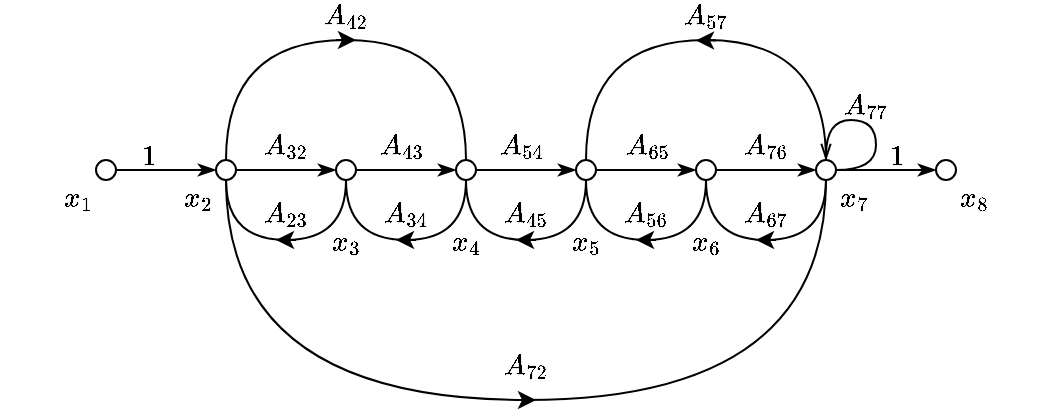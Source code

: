 <mxfile version="11.1.4" type="device"><diagram id="xNdv-CBiJXwWvPnK9dYA" name="Page-1"><mxGraphModel dx="483" dy="569" grid="1" gridSize="10" guides="1" tooltips="1" connect="1" arrows="1" fold="1" page="1" pageScale="1" pageWidth="850" pageHeight="1100" math="1" shadow="0"><root><mxCell id="0"/><mxCell id="1" parent="0"/><mxCell id="-N6Z7lm_TU6n4hhMj8l6-1" value="" style="group" parent="1" vertex="1" connectable="0"><mxGeometry x="109" y="255" width="430" height="180" as="geometry"/></mxCell><mxCell id="v0bj0Exmo-OZ82j26wME-1" value="&lt;br&gt;&lt;br style=&quot;white-space: normal&quot;&gt;&lt;br style=&quot;white-space: normal&quot;&gt;&lt;span style=&quot;white-space: normal&quot;&gt;&lt;br&gt;&lt;br&gt;$$x_3$$&lt;/span&gt;" style="ellipse;whiteSpace=wrap;html=1;shadow=0;" parent="-N6Z7lm_TU6n4hhMj8l6-1" vertex="1"><mxGeometry x="120" y="60" width="10" height="10" as="geometry"/></mxCell><mxCell id="pFaNiPFb4m3Huc8rk4Hv-34" style="edgeStyle=orthogonalEdgeStyle;curved=1;rounded=0;jumpStyle=none;orthogonalLoop=1;jettySize=auto;html=1;exitX=0.5;exitY=1;exitDx=0;exitDy=0;entryX=0.5;entryY=1;entryDx=0;entryDy=0;startArrow=none;startFill=0;endArrow=none;endFill=0;shadow=0;" parent="-N6Z7lm_TU6n4hhMj8l6-1" source="pFaNiPFb4m3Huc8rk4Hv-2" target="v0bj0Exmo-OZ82j26wME-1" edge="1"><mxGeometry relative="1" as="geometry"><Array as="points"><mxPoint x="185" y="100"/><mxPoint x="125" y="100"/></Array></mxGeometry></mxCell><mxCell id="pFaNiPFb4m3Huc8rk4Hv-2" value="&lt;br&gt;&lt;br&gt;&lt;br&gt;&lt;br style=&quot;white-space: normal&quot;&gt;&lt;br style=&quot;white-space: normal&quot;&gt;&lt;span style=&quot;white-space: normal&quot;&gt;$$x_4$$&lt;/span&gt;" style="ellipse;whiteSpace=wrap;html=1;shadow=0;" parent="-N6Z7lm_TU6n4hhMj8l6-1" vertex="1"><mxGeometry x="180" y="60" width="10" height="10" as="geometry"/></mxCell><mxCell id="pFaNiPFb4m3Huc8rk4Hv-12" style="edgeStyle=orthogonalEdgeStyle;orthogonalLoop=1;jettySize=auto;html=1;exitX=1;exitY=0.5;exitDx=0;exitDy=0;entryX=0;entryY=0.5;entryDx=0;entryDy=0;endArrow=classicThin;endFill=1;startArrow=none;startFill=0;rounded=0;jumpStyle=none;anchorPointDirection=1;backgroundOutline=0;movable=0;shadow=0;" parent="-N6Z7lm_TU6n4hhMj8l6-1" source="v0bj0Exmo-OZ82j26wME-1" target="pFaNiPFb4m3Huc8rk4Hv-2" edge="1"><mxGeometry relative="1" as="geometry"/></mxCell><mxCell id="pFaNiPFb4m3Huc8rk4Hv-33" style="edgeStyle=orthogonalEdgeStyle;curved=1;rounded=0;jumpStyle=none;orthogonalLoop=1;jettySize=auto;html=1;exitX=0.5;exitY=1;exitDx=0;exitDy=0;entryX=0.5;entryY=1;entryDx=0;entryDy=0;startArrow=none;startFill=0;endArrow=none;endFill=0;shadow=0;" parent="-N6Z7lm_TU6n4hhMj8l6-1" source="pFaNiPFb4m3Huc8rk4Hv-3" target="pFaNiPFb4m3Huc8rk4Hv-2" edge="1"><mxGeometry relative="1" as="geometry"><Array as="points"><mxPoint x="245" y="100"/><mxPoint x="185" y="100"/></Array></mxGeometry></mxCell><mxCell id="pFaNiPFb4m3Huc8rk4Hv-3" value="&lt;br&gt;&lt;br&gt;&lt;br&gt;&lt;br style=&quot;white-space: normal&quot;&gt;&lt;br style=&quot;white-space: normal&quot;&gt;&lt;span style=&quot;white-space: normal&quot;&gt;$$x_5$$&lt;/span&gt;" style="ellipse;whiteSpace=wrap;html=1;shadow=0;" parent="-N6Z7lm_TU6n4hhMj8l6-1" vertex="1"><mxGeometry x="240" y="60" width="10" height="10" as="geometry"/></mxCell><mxCell id="pFaNiPFb4m3Huc8rk4Hv-14" style="edgeStyle=orthogonalEdgeStyle;orthogonalLoop=1;jettySize=auto;html=1;entryX=0;entryY=0.5;entryDx=0;entryDy=0;endArrow=classicThin;endFill=1;startArrow=none;startFill=0;rounded=0;jumpStyle=none;anchorPointDirection=1;backgroundOutline=0;movable=0;shadow=0;" parent="-N6Z7lm_TU6n4hhMj8l6-1" source="pFaNiPFb4m3Huc8rk4Hv-2" target="pFaNiPFb4m3Huc8rk4Hv-3" edge="1"><mxGeometry relative="1" as="geometry"/></mxCell><mxCell id="pFaNiPFb4m3Huc8rk4Hv-32" style="edgeStyle=orthogonalEdgeStyle;curved=1;rounded=0;jumpStyle=none;orthogonalLoop=1;jettySize=auto;html=1;exitX=0.5;exitY=1;exitDx=0;exitDy=0;entryX=0.5;entryY=1;entryDx=0;entryDy=0;startArrow=none;startFill=0;endArrow=none;endFill=0;shadow=0;" parent="-N6Z7lm_TU6n4hhMj8l6-1" source="pFaNiPFb4m3Huc8rk4Hv-4" target="pFaNiPFb4m3Huc8rk4Hv-3" edge="1"><mxGeometry relative="1" as="geometry"><Array as="points"><mxPoint x="305" y="100"/><mxPoint x="245" y="100"/></Array></mxGeometry></mxCell><mxCell id="pFaNiPFb4m3Huc8rk4Hv-4" value="&lt;br&gt;&lt;br&gt;&lt;br&gt;&lt;br style=&quot;white-space: normal&quot;&gt;&lt;br style=&quot;white-space: normal&quot;&gt;&lt;span style=&quot;white-space: normal&quot;&gt;$$x_6$$&lt;/span&gt;" style="ellipse;whiteSpace=wrap;html=1;shadow=0;" parent="-N6Z7lm_TU6n4hhMj8l6-1" vertex="1"><mxGeometry x="300" y="60" width="10" height="10" as="geometry"/></mxCell><mxCell id="pFaNiPFb4m3Huc8rk4Hv-15" style="edgeStyle=orthogonalEdgeStyle;orthogonalLoop=1;jettySize=auto;html=1;entryX=0;entryY=0.5;entryDx=0;entryDy=0;endArrow=classicThin;endFill=1;startArrow=none;startFill=0;rounded=0;jumpStyle=none;anchorPointDirection=1;backgroundOutline=0;movable=0;shadow=0;" parent="-N6Z7lm_TU6n4hhMj8l6-1" source="pFaNiPFb4m3Huc8rk4Hv-3" target="pFaNiPFb4m3Huc8rk4Hv-4" edge="1"><mxGeometry relative="1" as="geometry"/></mxCell><mxCell id="pFaNiPFb4m3Huc8rk4Hv-31" style="edgeStyle=orthogonalEdgeStyle;curved=1;rounded=0;jumpStyle=none;orthogonalLoop=1;jettySize=auto;html=1;exitX=0.5;exitY=1;exitDx=0;exitDy=0;entryX=0.5;entryY=1;entryDx=0;entryDy=0;startArrow=none;startFill=0;endArrow=none;endFill=0;shadow=0;" parent="-N6Z7lm_TU6n4hhMj8l6-1" source="pFaNiPFb4m3Huc8rk4Hv-5" target="pFaNiPFb4m3Huc8rk4Hv-4" edge="1"><mxGeometry relative="1" as="geometry"><Array as="points"><mxPoint x="365" y="100"/><mxPoint x="305" y="100"/></Array></mxGeometry></mxCell><mxCell id="pFaNiPFb4m3Huc8rk4Hv-36" style="edgeStyle=orthogonalEdgeStyle;curved=1;rounded=0;jumpStyle=none;orthogonalLoop=1;jettySize=auto;html=1;exitX=0.5;exitY=0;exitDx=0;exitDy=0;entryX=0.5;entryY=0;entryDx=0;entryDy=0;startArrow=none;startFill=0;endArrow=none;endFill=0;comic=0;shadow=0;" parent="-N6Z7lm_TU6n4hhMj8l6-1" source="pFaNiPFb4m3Huc8rk4Hv-5" target="pFaNiPFb4m3Huc8rk4Hv-3" edge="1"><mxGeometry relative="1" as="geometry"><Array as="points"><mxPoint x="365"/><mxPoint x="245"/></Array></mxGeometry></mxCell><mxCell id="pFaNiPFb4m3Huc8rk4Hv-39" style="edgeStyle=orthogonalEdgeStyle;curved=1;rounded=0;jumpStyle=none;orthogonalLoop=1;jettySize=auto;html=1;exitX=1;exitY=0.5;exitDx=0;exitDy=0;startArrow=none;startFill=0;endArrow=openThin;endFill=0;entryX=0.5;entryY=0;entryDx=0;entryDy=0;shadow=0;" parent="-N6Z7lm_TU6n4hhMj8l6-1" source="pFaNiPFb4m3Huc8rk4Hv-5" target="pFaNiPFb4m3Huc8rk4Hv-5" edge="1"><mxGeometry relative="1" as="geometry"><mxPoint x="390" y="29.907" as="targetPoint"/><Array as="points"><mxPoint x="390" y="65"/><mxPoint x="390" y="40"/><mxPoint x="365" y="40"/></Array></mxGeometry></mxCell><mxCell id="pFaNiPFb4m3Huc8rk4Hv-5" value="&lt;br style=&quot;white-space: normal&quot;&gt;&lt;br style=&quot;white-space: normal&quot;&gt;&lt;span style=&quot;white-space: normal&quot;&gt;$$x_7$$&lt;/span&gt;" style="ellipse;whiteSpace=wrap;html=1;align=left;labelPosition=right;verticalLabelPosition=middle;verticalAlign=middle;shadow=0;" parent="-N6Z7lm_TU6n4hhMj8l6-1" vertex="1"><mxGeometry x="360" y="60" width="10" height="10" as="geometry"/></mxCell><mxCell id="pFaNiPFb4m3Huc8rk4Hv-16" style="edgeStyle=orthogonalEdgeStyle;orthogonalLoop=1;jettySize=auto;html=1;exitX=1;exitY=0.5;exitDx=0;exitDy=0;entryX=0;entryY=0.5;entryDx=0;entryDy=0;endArrow=classicThin;endFill=1;startArrow=none;startFill=0;rounded=0;jumpStyle=none;anchorPointDirection=1;backgroundOutline=0;movable=0;shadow=0;" parent="-N6Z7lm_TU6n4hhMj8l6-1" source="pFaNiPFb4m3Huc8rk4Hv-4" target="pFaNiPFb4m3Huc8rk4Hv-5" edge="1"><mxGeometry relative="1" as="geometry"/></mxCell><mxCell id="pFaNiPFb4m3Huc8rk4Hv-10" style="edgeStyle=orthogonalEdgeStyle;orthogonalLoop=1;jettySize=auto;html=1;exitX=1;exitY=0.5;exitDx=0;exitDy=0;entryX=0;entryY=0.5;entryDx=0;entryDy=0;endArrow=classicThin;endFill=1;startArrow=none;startFill=0;rounded=0;jumpStyle=none;anchorPointDirection=1;backgroundOutline=0;movable=0;shadow=0;" parent="-N6Z7lm_TU6n4hhMj8l6-1" source="pFaNiPFb4m3Huc8rk4Hv-6" target="v0bj0Exmo-OZ82j26wME-1" edge="1"><mxGeometry relative="1" as="geometry"/></mxCell><mxCell id="pFaNiPFb4m3Huc8rk4Hv-29" style="edgeStyle=orthogonalEdgeStyle;curved=1;rounded=0;jumpStyle=none;orthogonalLoop=1;jettySize=auto;html=1;exitX=0.5;exitY=0;exitDx=0;exitDy=0;entryX=0.5;entryY=0;entryDx=0;entryDy=0;startArrow=none;startFill=0;endArrow=none;endFill=0;shadow=0;" parent="-N6Z7lm_TU6n4hhMj8l6-1" source="pFaNiPFb4m3Huc8rk4Hv-6" target="pFaNiPFb4m3Huc8rk4Hv-2" edge="1"><mxGeometry relative="1" as="geometry"><Array as="points"><mxPoint x="65"/><mxPoint x="185"/></Array></mxGeometry></mxCell><mxCell id="pFaNiPFb4m3Huc8rk4Hv-6" value="&lt;br style=&quot;white-space: normal&quot;&gt;&lt;br style=&quot;white-space: normal&quot;&gt;&lt;span style=&quot;white-space: normal&quot;&gt;$$x_2$$&lt;/span&gt;" style="ellipse;whiteSpace=wrap;html=1;labelPosition=left;verticalLabelPosition=middle;align=right;verticalAlign=middle;shadow=0;" parent="-N6Z7lm_TU6n4hhMj8l6-1" vertex="1"><mxGeometry x="60" y="60" width="10" height="10" as="geometry"/></mxCell><mxCell id="pFaNiPFb4m3Huc8rk4Hv-35" style="edgeStyle=orthogonalEdgeStyle;curved=1;rounded=0;jumpStyle=none;orthogonalLoop=1;jettySize=auto;html=1;exitX=0.5;exitY=1;exitDx=0;exitDy=0;entryX=0.5;entryY=1;entryDx=0;entryDy=0;startArrow=none;startFill=0;endArrow=none;endFill=0;shadow=0;" parent="-N6Z7lm_TU6n4hhMj8l6-1" source="v0bj0Exmo-OZ82j26wME-1" target="pFaNiPFb4m3Huc8rk4Hv-6" edge="1"><mxGeometry relative="1" as="geometry"><Array as="points"><mxPoint x="125" y="100"/><mxPoint x="65" y="100"/></Array></mxGeometry></mxCell><mxCell id="pFaNiPFb4m3Huc8rk4Hv-30" style="edgeStyle=orthogonalEdgeStyle;curved=1;rounded=0;jumpStyle=none;orthogonalLoop=1;jettySize=auto;html=1;exitX=0.5;exitY=1;exitDx=0;exitDy=0;entryX=0.5;entryY=1;entryDx=0;entryDy=0;startArrow=none;startFill=0;endArrow=none;endFill=0;shadow=0;" parent="-N6Z7lm_TU6n4hhMj8l6-1" source="pFaNiPFb4m3Huc8rk4Hv-6" target="pFaNiPFb4m3Huc8rk4Hv-5" edge="1"><mxGeometry relative="1" as="geometry"><Array as="points"><mxPoint x="65" y="180"/><mxPoint x="365" y="180"/></Array></mxGeometry></mxCell><mxCell id="pFaNiPFb4m3Huc8rk4Hv-9" style="edgeStyle=orthogonalEdgeStyle;orthogonalLoop=1;jettySize=auto;html=1;exitX=1;exitY=0.5;exitDx=0;exitDy=0;entryX=0;entryY=0.5;entryDx=0;entryDy=0;endArrow=classicThin;endFill=1;startArrow=none;startFill=0;rounded=0;jumpStyle=none;anchorPointDirection=1;backgroundOutline=0;movable=0;shadow=0;" parent="-N6Z7lm_TU6n4hhMj8l6-1" source="pFaNiPFb4m3Huc8rk4Hv-7" target="pFaNiPFb4m3Huc8rk4Hv-6" edge="1"><mxGeometry relative="1" as="geometry"/></mxCell><mxCell id="pFaNiPFb4m3Huc8rk4Hv-7" value="&lt;br&gt;&lt;br&gt;$$x_1$$" style="ellipse;whiteSpace=wrap;html=1;labelPosition=left;verticalLabelPosition=middle;align=right;verticalAlign=middle;shadow=0;" parent="-N6Z7lm_TU6n4hhMj8l6-1" vertex="1"><mxGeometry y="60" width="10" height="10" as="geometry"/></mxCell><mxCell id="pFaNiPFb4m3Huc8rk4Hv-8" value="&lt;br style=&quot;white-space: normal&quot;&gt;&lt;br style=&quot;white-space: normal&quot;&gt;&lt;span style=&quot;white-space: normal&quot;&gt;$$x_8$$&lt;/span&gt;" style="ellipse;whiteSpace=wrap;html=1;align=left;labelPosition=right;verticalLabelPosition=middle;verticalAlign=middle;shadow=0;" parent="-N6Z7lm_TU6n4hhMj8l6-1" vertex="1"><mxGeometry x="420" y="60" width="10" height="10" as="geometry"/></mxCell><mxCell id="pFaNiPFb4m3Huc8rk4Hv-17" style="edgeStyle=orthogonalEdgeStyle;orthogonalLoop=1;jettySize=auto;html=1;exitX=1;exitY=0.5;exitDx=0;exitDy=0;entryX=0;entryY=0.5;entryDx=0;entryDy=0;endArrow=classicThin;endFill=1;startArrow=none;startFill=0;rounded=0;jumpStyle=none;anchorPointDirection=1;backgroundOutline=0;movable=0;shadow=0;" parent="-N6Z7lm_TU6n4hhMj8l6-1" source="pFaNiPFb4m3Huc8rk4Hv-5" target="pFaNiPFb4m3Huc8rk4Hv-8" edge="1"><mxGeometry relative="1" as="geometry"/></mxCell><mxCell id="sqskcAffocTZnpsWQlVw-11" value="" style="endArrow=classic;html=1;shadow=0;" parent="-N6Z7lm_TU6n4hhMj8l6-1" edge="1"><mxGeometry width="50" height="50" relative="1" as="geometry"><mxPoint x="340" y="100" as="sourcePoint"/><mxPoint x="330" y="100" as="targetPoint"/><Array as="points"><mxPoint x="330" y="100"/></Array></mxGeometry></mxCell><mxCell id="sqskcAffocTZnpsWQlVw-13" value="" style="endArrow=classic;html=1;shadow=0;" parent="-N6Z7lm_TU6n4hhMj8l6-1" edge="1"><mxGeometry width="50" height="50" relative="1" as="geometry"><mxPoint x="280" y="100" as="sourcePoint"/><mxPoint x="270" y="100" as="targetPoint"/><Array as="points"><mxPoint x="270" y="100"/></Array></mxGeometry></mxCell><mxCell id="sqskcAffocTZnpsWQlVw-14" value="" style="endArrow=classic;html=1;shadow=0;" parent="-N6Z7lm_TU6n4hhMj8l6-1" edge="1"><mxGeometry width="50" height="50" relative="1" as="geometry"><mxPoint x="220" y="100" as="sourcePoint"/><mxPoint x="210" y="100" as="targetPoint"/><Array as="points"><mxPoint x="210" y="100"/></Array></mxGeometry></mxCell><mxCell id="sqskcAffocTZnpsWQlVw-15" value="" style="endArrow=classic;html=1;shadow=0;" parent="-N6Z7lm_TU6n4hhMj8l6-1" edge="1"><mxGeometry width="50" height="50" relative="1" as="geometry"><mxPoint x="160" y="100" as="sourcePoint"/><mxPoint x="150" y="100" as="targetPoint"/><Array as="points"><mxPoint x="150" y="100"/></Array></mxGeometry></mxCell><mxCell id="sqskcAffocTZnpsWQlVw-16" value="" style="endArrow=classic;html=1;shadow=0;" parent="-N6Z7lm_TU6n4hhMj8l6-1" edge="1"><mxGeometry width="50" height="50" relative="1" as="geometry"><mxPoint x="100" y="100" as="sourcePoint"/><mxPoint x="90" y="100" as="targetPoint"/><Array as="points"><mxPoint x="90" y="100"/></Array></mxGeometry></mxCell><mxCell id="sqskcAffocTZnpsWQlVw-17" value="" style="endArrow=classic;html=1;shadow=0;" parent="-N6Z7lm_TU6n4hhMj8l6-1" edge="1"><mxGeometry width="50" height="50" relative="1" as="geometry"><mxPoint x="310" y="0.2" as="sourcePoint"/><mxPoint x="300" y="0.2" as="targetPoint"/><Array as="points"><mxPoint x="300" y="0.2"/></Array></mxGeometry></mxCell><mxCell id="sqskcAffocTZnpsWQlVw-18" value="" style="endArrow=classic;html=1;shadow=0;" parent="-N6Z7lm_TU6n4hhMj8l6-1" edge="1"><mxGeometry width="50" height="50" relative="1" as="geometry"><mxPoint x="120" as="sourcePoint"/><mxPoint x="130" as="targetPoint"/><Array as="points"><mxPoint x="120"/></Array></mxGeometry></mxCell><mxCell id="sqskcAffocTZnpsWQlVw-19" value="" style="endArrow=classic;html=1;shadow=0;" parent="-N6Z7lm_TU6n4hhMj8l6-1" edge="1"><mxGeometry width="50" height="50" relative="1" as="geometry"><mxPoint x="210" y="180" as="sourcePoint"/><mxPoint x="220" y="180" as="targetPoint"/><Array as="points"><mxPoint x="210" y="180"/></Array></mxGeometry></mxCell><mxCell id="mGrxpbowowiOTWVEFRhb-35" value="$$A_{34}$$" style="text;html=1;resizable=0;points=[];autosize=1;align=center;verticalAlign=top;spacingTop=-4;" vertex="1" parent="-N6Z7lm_TU6n4hhMj8l6-1"><mxGeometry x="115" y="65" width="80" height="20" as="geometry"/></mxCell><mxCell id="mGrxpbowowiOTWVEFRhb-39" value="$$A_{45}$$" style="text;html=1;resizable=0;points=[];autosize=1;align=center;verticalAlign=top;spacingTop=-4;" vertex="1" parent="-N6Z7lm_TU6n4hhMj8l6-1"><mxGeometry x="175" y="65" width="80" height="20" as="geometry"/></mxCell><mxCell id="mGrxpbowowiOTWVEFRhb-40" value="$$A_{56}$$" style="text;html=1;resizable=0;points=[];autosize=1;align=center;verticalAlign=top;spacingTop=-4;" vertex="1" parent="-N6Z7lm_TU6n4hhMj8l6-1"><mxGeometry x="235" y="65" width="80" height="20" as="geometry"/></mxCell><mxCell id="mGrxpbowowiOTWVEFRhb-43" value="$$A_{67}$$" style="text;html=1;resizable=0;points=[];autosize=1;align=center;verticalAlign=top;spacingTop=-4;" vertex="1" parent="-N6Z7lm_TU6n4hhMj8l6-1"><mxGeometry x="295" y="65" width="80" height="20" as="geometry"/></mxCell><mxCell id="mGrxpbowowiOTWVEFRhb-44" value="$$A_{72}$$" style="text;html=1;resizable=0;points=[];autosize=1;align=center;verticalAlign=middle;spacingTop=-4;" vertex="1" parent="-N6Z7lm_TU6n4hhMj8l6-1"><mxGeometry x="175" y="155" width="80" height="20" as="geometry"/></mxCell><mxCell id="mGrxpbowowiOTWVEFRhb-47" value="$$A_{77}$$" style="text;html=1;resizable=0;points=[];autosize=1;align=center;verticalAlign=middle;spacingTop=-4;" vertex="1" parent="-N6Z7lm_TU6n4hhMj8l6-1"><mxGeometry x="345" y="25" width="80" height="20" as="geometry"/></mxCell><mxCell id="mGrxpbowowiOTWVEFRhb-48" value="$$1$$" style="text;html=1;resizable=0;points=[];autosize=1;align=center;verticalAlign=middle;spacingTop=-4;" vertex="1" parent="-N6Z7lm_TU6n4hhMj8l6-1"><mxGeometry x="375" y="50" width="50" height="20" as="geometry"/></mxCell><mxCell id="mGrxpbowowiOTWVEFRhb-49" value="$$1$$" style="text;html=1;resizable=0;points=[];autosize=1;align=center;verticalAlign=middle;spacingTop=-4;" vertex="1" parent="-N6Z7lm_TU6n4hhMj8l6-1"><mxGeometry x="1" y="50" width="50" height="20" as="geometry"/></mxCell><mxCell id="mGrxpbowowiOTWVEFRhb-51" value="$$A_{65}$$" style="text;html=1;resizable=0;points=[];autosize=1;align=center;verticalAlign=middle;spacingTop=-4;" vertex="1" parent="-N6Z7lm_TU6n4hhMj8l6-1"><mxGeometry x="236" y="45" width="80" height="20" as="geometry"/></mxCell><mxCell id="mGrxpbowowiOTWVEFRhb-52" value="$$A_{76}$$" style="text;html=1;resizable=0;points=[];autosize=1;align=center;verticalAlign=middle;spacingTop=-4;" vertex="1" parent="-N6Z7lm_TU6n4hhMj8l6-1"><mxGeometry x="295" y="45" width="80" height="20" as="geometry"/></mxCell><mxCell id="mGrxpbowowiOTWVEFRhb-53" value="$$A_{54}$$" style="text;html=1;resizable=0;points=[];autosize=1;align=center;verticalAlign=middle;spacingTop=-4;" vertex="1" parent="-N6Z7lm_TU6n4hhMj8l6-1"><mxGeometry x="172.5" y="45" width="80" height="20" as="geometry"/></mxCell><mxCell id="mGrxpbowowiOTWVEFRhb-54" value="$$A_{43}$$" style="text;html=1;resizable=0;points=[];autosize=1;align=center;verticalAlign=middle;spacingTop=-4;" vertex="1" parent="-N6Z7lm_TU6n4hhMj8l6-1"><mxGeometry x="112.5" y="45" width="80" height="20" as="geometry"/></mxCell><mxCell id="mGrxpbowowiOTWVEFRhb-55" value="$$A_{32}$$" style="text;html=1;resizable=0;points=[];autosize=1;align=center;verticalAlign=middle;spacingTop=-4;" vertex="1" parent="-N6Z7lm_TU6n4hhMj8l6-1"><mxGeometry x="55" y="45" width="80" height="20" as="geometry"/></mxCell><mxCell id="mGrxpbowowiOTWVEFRhb-1" value="$$A_{23}$$" style="text;html=1;resizable=0;points=[];autosize=1;align=center;verticalAlign=top;spacingTop=-4;" vertex="1" parent="1"><mxGeometry x="164" y="320" width="80" height="20" as="geometry"/></mxCell><mxCell id="mGrxpbowowiOTWVEFRhb-45" value="$$A_{42}$$" style="text;html=1;resizable=0;points=[];autosize=1;align=center;verticalAlign=middle;spacingTop=-4;" vertex="1" parent="1"><mxGeometry x="194" y="235" width="80" height="20" as="geometry"/></mxCell><mxCell id="mGrxpbowowiOTWVEFRhb-46" value="$$A_{57}$$" style="text;html=1;resizable=0;points=[];autosize=1;align=center;verticalAlign=middle;spacingTop=-4;" vertex="1" parent="1"><mxGeometry x="374" y="235" width="80" height="20" as="geometry"/></mxCell></root></mxGraphModel></diagram></mxfile>